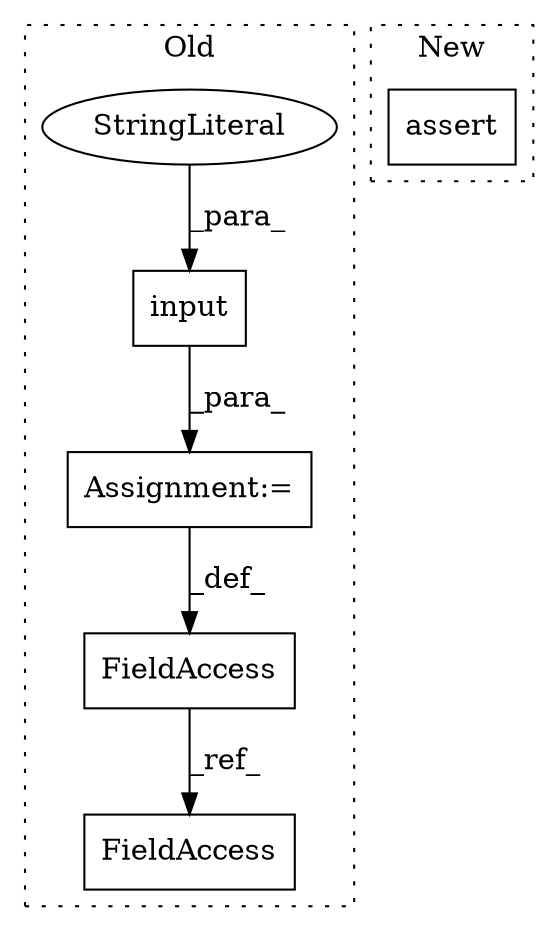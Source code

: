 digraph G {
subgraph cluster0 {
1 [label="input" a="32" s="1207,1252" l="6,1" shape="box"];
3 [label="FieldAccess" a="22" s="1409" l="1" shape="box"];
4 [label="FieldAccess" a="22" s="1563" l="1" shape="box"];
5 [label="StringLiteral" a="45" s="1213" l="39" shape="ellipse"];
6 [label="Assignment:=" a="7" s="1206" l="1" shape="box"];
label = "Old";
style="dotted";
}
subgraph cluster1 {
2 [label="assert" a="6" s="1271" l="7" shape="box"];
label = "New";
style="dotted";
}
1 -> 6 [label="_para_"];
3 -> 4 [label="_ref_"];
5 -> 1 [label="_para_"];
6 -> 3 [label="_def_"];
}
